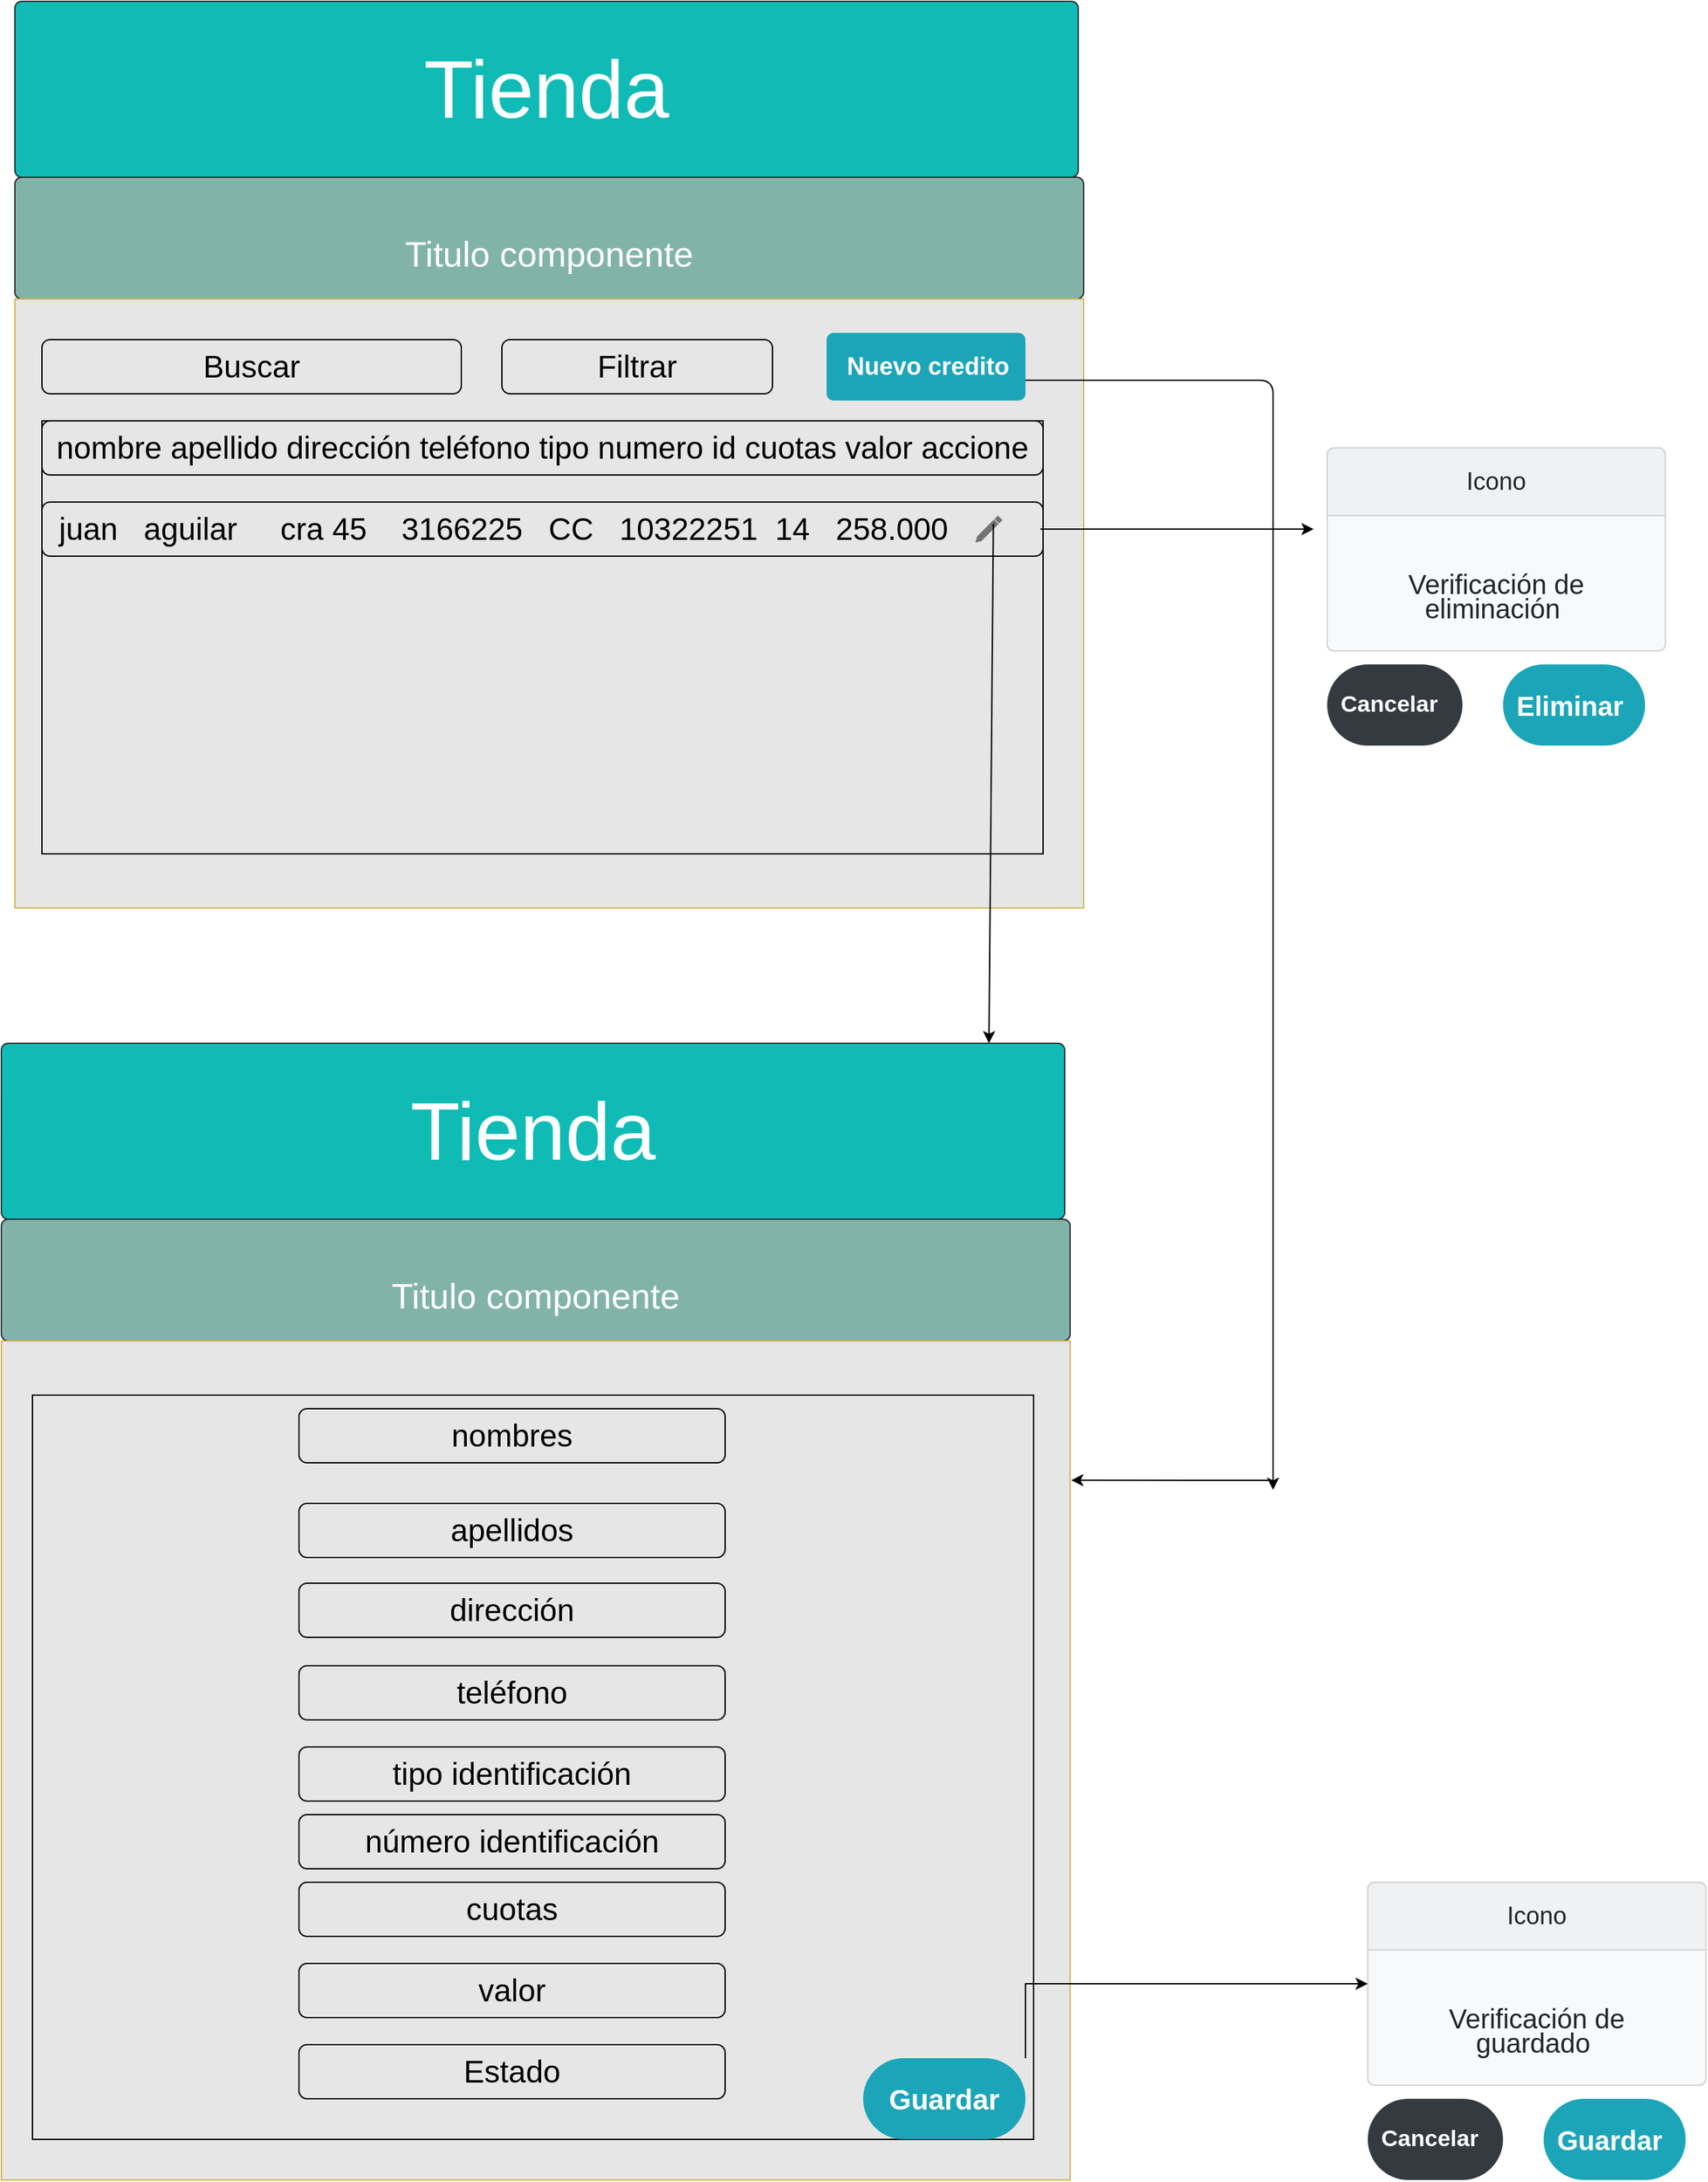 <mxfile version="14.5.3" type="device"><diagram id="eO6Pb0s_qHkAyqXOs68A" name="Page-1"><mxGraphModel dx="2370" dy="1323" grid="1" gridSize="10" guides="1" tooltips="1" connect="1" arrows="1" fold="1" page="1" pageScale="1" pageWidth="827" pageHeight="1169" math="0" shadow="0"><root><mxCell id="0"/><mxCell id="1" parent="0"/><mxCell id="grYX_wQ2U42jxV6rtMH9-17" value="Tienda" style="html=1;shadow=0;dashed=0;shape=mxgraph.bootstrap.rrect;rSize=5;strokeColor=#2D3338;html=1;whiteSpace=wrap;fontColor=#ffffff;verticalAlign=middle;align=center;spacing=20;fontSize=60;fillColor=#10BBB5;" vertex="1" parent="1"><mxGeometry x="80" width="786" height="130" as="geometry"/></mxCell><mxCell id="grYX_wQ2U42jxV6rtMH9-19" value="&lt;font style=&quot;font-size: 26px ; line-height: 0%&quot;&gt;Titulo componente&lt;/font&gt;" style="html=1;shadow=0;dashed=0;shape=mxgraph.bootstrap.rrect;rSize=5;strokeColor=#2D3338;html=1;whiteSpace=wrap;fontColor=#ffffff;verticalAlign=middle;align=center;spacing=20;fontSize=60;fillColor=#82B3A9;" vertex="1" parent="1"><mxGeometry x="80" y="130" width="790" height="90" as="geometry"/></mxCell><mxCell id="grYX_wQ2U42jxV6rtMH9-42" value="" style="rounded=0;whiteSpace=wrap;html=1;strokeColor=#d6b656;fillColor=#E6E6E6;" vertex="1" parent="1"><mxGeometry x="80" y="220" width="790" height="450" as="geometry"/></mxCell><mxCell id="grYX_wQ2U42jxV6rtMH9-43" value="&lt;font style=&quot;font-size: 23px&quot;&gt;Buscar&lt;/font&gt;" style="rounded=1;whiteSpace=wrap;html=1;fillColor=#E6E6E6;" vertex="1" parent="1"><mxGeometry x="100" y="250" width="310" height="40" as="geometry"/></mxCell><mxCell id="grYX_wQ2U42jxV6rtMH9-44" value="&lt;font style=&quot;font-size: 23px&quot;&gt;Filtrar&lt;/font&gt;" style="rounded=1;whiteSpace=wrap;html=1;fillColor=#E6E6E6;" vertex="1" parent="1"><mxGeometry x="440" y="250" width="200" height="40" as="geometry"/></mxCell><mxCell id="grYX_wQ2U42jxV6rtMH9-45" value="" style="rounded=0;whiteSpace=wrap;html=1;fillColor=#E6E6E6;" vertex="1" parent="1"><mxGeometry x="100" y="310" width="740" height="320" as="geometry"/></mxCell><mxCell id="grYX_wQ2U42jxV6rtMH9-58" value="&lt;span style=&quot;font-size: 23px&quot;&gt;juan&amp;nbsp; &amp;nbsp;aguilar&amp;nbsp; &amp;nbsp; &amp;nbsp;cra 45&amp;nbsp; &amp;nbsp; 3166225&amp;nbsp; &amp;nbsp;CC&amp;nbsp; &amp;nbsp;10322251&amp;nbsp; 14&amp;nbsp; &amp;nbsp;258.000&amp;nbsp; &amp;nbsp; &amp;nbsp; &amp;nbsp; &amp;nbsp;&lt;/span&gt;" style="rounded=1;whiteSpace=wrap;html=1;fillColor=#E6E6E6;" vertex="1" parent="1"><mxGeometry x="100" y="370" width="740" height="40" as="geometry"/></mxCell><mxCell id="grYX_wQ2U42jxV6rtMH9-59" value="&lt;span style=&quot;font-size: 23px&quot;&gt;nombre apellido dirección teléfono&amp;nbsp;tipo numero id cuotas valor accione&lt;/span&gt;" style="rounded=1;whiteSpace=wrap;html=1;fillColor=#E6E6E6;" vertex="1" parent="1"><mxGeometry x="100" y="310" width="740" height="40" as="geometry"/></mxCell><mxCell id="grYX_wQ2U42jxV6rtMH9-60" value="" style="shape=image;html=1;verticalAlign=top;verticalLabelPosition=bottom;labelBackgroundColor=#ffffff;imageAspect=0;aspect=fixed;image=https://cdn4.iconfinder.com/data/icons/ionicons/512/icon-ios7-trash-128.png;fillColor=#E6E6E6;" vertex="1" parent="1"><mxGeometry x="810" y="376" width="28" height="28" as="geometry"/></mxCell><mxCell id="grYX_wQ2U42jxV6rtMH9-61" value="" style="dashed=0;aspect=fixed;verticalLabelPosition=bottom;verticalAlign=top;align=center;shape=mxgraph.gmdl.edit;strokeColor=none;fillColor=#737373;shadow=0;" vertex="1" parent="1"><mxGeometry x="790" y="380" width="20" height="20" as="geometry"/></mxCell><mxCell id="grYX_wQ2U42jxV6rtMH9-62" value="&lt;font style=&quot;font-size: 18px&quot;&gt;&amp;nbsp; Nuevo credito&lt;/font&gt;" style="html=1;shadow=0;dashed=0;shape=mxgraph.bootstrap.rrect;rSize=5;strokeColor=none;strokeWidth=1;fillColor=#1CA5B8;fontColor=#FFFFFF;whiteSpace=wrap;align=left;verticalAlign=middle;spacingLeft=0;fontStyle=1;fontSize=14;spacing=5;" vertex="1" parent="1"><mxGeometry x="680" y="245" width="147" height="50" as="geometry"/></mxCell><mxCell id="grYX_wQ2U42jxV6rtMH9-63" value="" style="endArrow=classic;html=1;exitX=0.664;exitY=0.3;exitDx=0;exitDy=0;exitPerimeter=0;" edge="1" parent="1" source="grYX_wQ2U42jxV6rtMH9-61"><mxGeometry width="50" height="50" relative="1" as="geometry"><mxPoint x="750" y="550" as="sourcePoint"/><mxPoint x="800" y="770" as="targetPoint"/></mxGeometry></mxCell><mxCell id="grYX_wQ2U42jxV6rtMH9-64" value="Tienda" style="html=1;shadow=0;dashed=0;shape=mxgraph.bootstrap.rrect;rSize=5;strokeColor=#2D3338;html=1;whiteSpace=wrap;fontColor=#ffffff;verticalAlign=middle;align=center;spacing=20;fontSize=60;fillColor=#10BBB5;" vertex="1" parent="1"><mxGeometry x="70" y="770" width="786" height="130" as="geometry"/></mxCell><mxCell id="grYX_wQ2U42jxV6rtMH9-65" value="&lt;font style=&quot;font-size: 26px ; line-height: 0%&quot;&gt;Titulo componente&lt;/font&gt;" style="html=1;shadow=0;dashed=0;shape=mxgraph.bootstrap.rrect;rSize=5;strokeColor=#2D3338;html=1;whiteSpace=wrap;fontColor=#ffffff;verticalAlign=middle;align=center;spacing=20;fontSize=60;fillColor=#82B3A9;" vertex="1" parent="1"><mxGeometry x="70" y="900" width="790" height="90" as="geometry"/></mxCell><mxCell id="grYX_wQ2U42jxV6rtMH9-66" value="" style="rounded=0;whiteSpace=wrap;html=1;strokeColor=#d6b656;fillColor=#E6E6E6;" vertex="1" parent="1"><mxGeometry x="70" y="990" width="790" height="620" as="geometry"/></mxCell><mxCell id="grYX_wQ2U42jxV6rtMH9-69" value="" style="rounded=0;whiteSpace=wrap;html=1;fillColor=#E6E6E6;" vertex="1" parent="1"><mxGeometry x="93" y="1030" width="740" height="550" as="geometry"/></mxCell><mxCell id="grYX_wQ2U42jxV6rtMH9-71" value="&lt;span style=&quot;font-size: 23px&quot;&gt;nombres&lt;/span&gt;" style="rounded=1;whiteSpace=wrap;html=1;fillColor=#E6E6E6;" vertex="1" parent="1"><mxGeometry x="290" y="1040" width="315" height="40" as="geometry"/></mxCell><mxCell id="grYX_wQ2U42jxV6rtMH9-81" value="&lt;span style=&quot;font-size: 23px&quot;&gt;apellidos&lt;/span&gt;" style="rounded=1;whiteSpace=wrap;html=1;fillColor=#E6E6E6;" vertex="1" parent="1"><mxGeometry x="290" y="1110" width="315" height="40" as="geometry"/></mxCell><mxCell id="grYX_wQ2U42jxV6rtMH9-82" value="&lt;span style=&quot;font-size: 23px&quot;&gt;dirección&lt;/span&gt;" style="rounded=1;whiteSpace=wrap;html=1;fillColor=#E6E6E6;" vertex="1" parent="1"><mxGeometry x="290" y="1169" width="315" height="40" as="geometry"/></mxCell><mxCell id="grYX_wQ2U42jxV6rtMH9-83" value="&lt;span style=&quot;font-size: 23px&quot;&gt;teléfono&lt;/span&gt;" style="rounded=1;whiteSpace=wrap;html=1;fillColor=#E6E6E6;" vertex="1" parent="1"><mxGeometry x="290" y="1230" width="315" height="40" as="geometry"/></mxCell><mxCell id="grYX_wQ2U42jxV6rtMH9-84" value="&lt;span style=&quot;font-size: 23px&quot;&gt;tipo identificación&lt;/span&gt;" style="rounded=1;whiteSpace=wrap;html=1;fillColor=#E6E6E6;" vertex="1" parent="1"><mxGeometry x="290" y="1290" width="315" height="40" as="geometry"/></mxCell><mxCell id="grYX_wQ2U42jxV6rtMH9-85" value="&lt;span style=&quot;font-size: 23px&quot;&gt;número identificación&lt;/span&gt;" style="rounded=1;whiteSpace=wrap;html=1;fillColor=#E6E6E6;" vertex="1" parent="1"><mxGeometry x="290" y="1340" width="315" height="40" as="geometry"/></mxCell><mxCell id="grYX_wQ2U42jxV6rtMH9-86" value="&lt;span style=&quot;font-size: 23px&quot;&gt;cuotas&lt;/span&gt;" style="rounded=1;whiteSpace=wrap;html=1;fillColor=#E6E6E6;" vertex="1" parent="1"><mxGeometry x="290" y="1390" width="315" height="40" as="geometry"/></mxCell><mxCell id="grYX_wQ2U42jxV6rtMH9-87" value="&lt;span style=&quot;font-size: 23px&quot;&gt;valor&lt;/span&gt;" style="rounded=1;whiteSpace=wrap;html=1;fillColor=#E6E6E6;" vertex="1" parent="1"><mxGeometry x="290" y="1450" width="315" height="40" as="geometry"/></mxCell><mxCell id="grYX_wQ2U42jxV6rtMH9-88" value="&lt;span style=&quot;font-size: 23px&quot;&gt;Estado&lt;/span&gt;" style="rounded=1;whiteSpace=wrap;html=1;fillColor=#E6E6E6;" vertex="1" parent="1"><mxGeometry x="290" y="1510" width="315" height="40" as="geometry"/></mxCell><mxCell id="grYX_wQ2U42jxV6rtMH9-92" value="" style="endArrow=classic;html=1;exitX=1;exitY=0.5;exitDx=0;exitDy=0;" edge="1" parent="1" source="grYX_wQ2U42jxV6rtMH9-60"><mxGeometry width="50" height="50" relative="1" as="geometry"><mxPoint x="1070" y="450" as="sourcePoint"/><mxPoint x="1040" y="390" as="targetPoint"/></mxGeometry></mxCell><mxCell id="grYX_wQ2U42jxV6rtMH9-93" value="&lt;span style=&quot;font-size: 20px ; line-height: 70%&quot;&gt;Verificación de eliminación&amp;nbsp;&lt;/span&gt;" style="html=1;shadow=0;dashed=0;shape=mxgraph.bootstrap.rrect;rSize=5;strokeColor=#D2D3D4;html=1;whiteSpace=wrap;fillColor=#F8F9FA;fontColor=#212529;verticalAlign=bottom;align=center;spacing=20;spacingBottom=0;fontSize=14;" vertex="1" parent="1"><mxGeometry x="1050" y="330" width="250" height="150" as="geometry"/></mxCell><mxCell id="grYX_wQ2U42jxV6rtMH9-94" value="Icono" style="html=1;shadow=0;dashed=0;shape=mxgraph.bootstrap.topButton;rSize=5;perimeter=none;whiteSpace=wrap;fillColor=#F0F1F2;strokeColor=#D2D3D4;fontColor=#212529;resizeWidth=1;fontSize=18;align=center;spacing=20;" vertex="1" parent="grYX_wQ2U42jxV6rtMH9-93"><mxGeometry width="250" height="50" relative="1" as="geometry"/></mxCell><mxCell id="grYX_wQ2U42jxV6rtMH9-95" value="&lt;font style=&quot;font-size: 20px&quot;&gt;Eliminar&lt;/font&gt;" style="rounded=1;whiteSpace=wrap;html=1;arcSize=50;strokeColor=none;strokeWidth=1;fillColor=#1CA5B8;fontColor=#ffffff;whiteSpace=wrap;align=left;verticalAlign=middle;spacingLeft=0;fontStyle=1;fontSize=14;spacing=10;" vertex="1" parent="1"><mxGeometry x="1180" y="490" width="105" height="60" as="geometry"/></mxCell><mxCell id="grYX_wQ2U42jxV6rtMH9-97" value="&lt;font style=&quot;font-size: 17px&quot;&gt;Cancelar&lt;/font&gt;" style="rounded=1;whiteSpace=wrap;html=1;arcSize=50;strokeColor=none;strokeWidth=1;fillColor=#343A40;fontColor=#ffffff;whiteSpace=wrap;align=left;verticalAlign=middle;spacingLeft=0;fontStyle=1;fontSize=14;spacing=10;" vertex="1" parent="1"><mxGeometry x="1050" y="490" width="100" height="60" as="geometry"/></mxCell><mxCell id="grYX_wQ2U42jxV6rtMH9-98" value="" style="edgeStyle=elbowEdgeStyle;elbow=vertical;endArrow=classic;html=1;" edge="1" parent="1" source="grYX_wQ2U42jxV6rtMH9-62"><mxGeometry width="50" height="50" relative="1" as="geometry"><mxPoint x="960" y="670" as="sourcePoint"/><mxPoint x="1010" y="1100" as="targetPoint"/><Array as="points"><mxPoint x="1040" y="280"/></Array></mxGeometry></mxCell><mxCell id="grYX_wQ2U42jxV6rtMH9-99" value="" style="endArrow=classic;html=1;entryX=1.001;entryY=0.166;entryDx=0;entryDy=0;entryPerimeter=0;" edge="1" parent="1" target="grYX_wQ2U42jxV6rtMH9-66"><mxGeometry width="50" height="50" relative="1" as="geometry"><mxPoint x="1010" y="1093" as="sourcePoint"/><mxPoint x="1060" y="1150" as="targetPoint"/></mxGeometry></mxCell><mxCell id="grYX_wQ2U42jxV6rtMH9-100" value="&lt;span style=&quot;font-size: 20px ; line-height: 70%&quot;&gt;Verificación de guardado&amp;nbsp;&lt;/span&gt;" style="html=1;shadow=0;dashed=0;shape=mxgraph.bootstrap.rrect;rSize=5;strokeColor=#D2D3D4;html=1;whiteSpace=wrap;fillColor=#F8F9FA;fontColor=#212529;verticalAlign=bottom;align=center;spacing=20;spacingBottom=0;fontSize=14;" vertex="1" parent="1"><mxGeometry x="1080" y="1390" width="250" height="150" as="geometry"/></mxCell><mxCell id="grYX_wQ2U42jxV6rtMH9-101" value="Icono" style="html=1;shadow=0;dashed=0;shape=mxgraph.bootstrap.topButton;rSize=5;perimeter=none;whiteSpace=wrap;fillColor=#F0F1F2;strokeColor=#D2D3D4;fontColor=#212529;resizeWidth=1;fontSize=18;align=center;spacing=20;" vertex="1" parent="grYX_wQ2U42jxV6rtMH9-100"><mxGeometry width="250" height="50" relative="1" as="geometry"/></mxCell><mxCell id="grYX_wQ2U42jxV6rtMH9-102" value="&lt;font style=&quot;font-size: 20px&quot;&gt;Guardar&lt;/font&gt;" style="rounded=1;whiteSpace=wrap;html=1;arcSize=50;strokeColor=none;strokeWidth=1;fillColor=#1CA5B8;fontColor=#ffffff;whiteSpace=wrap;align=left;verticalAlign=middle;spacingLeft=0;fontStyle=1;fontSize=14;spacing=10;" vertex="1" parent="1"><mxGeometry x="1210" y="1550" width="105" height="60" as="geometry"/></mxCell><mxCell id="grYX_wQ2U42jxV6rtMH9-103" value="&lt;font style=&quot;font-size: 17px&quot;&gt;Cancelar&lt;/font&gt;" style="rounded=1;whiteSpace=wrap;html=1;arcSize=50;strokeColor=none;strokeWidth=1;fillColor=#343A40;fontColor=#ffffff;whiteSpace=wrap;align=left;verticalAlign=middle;spacingLeft=0;fontStyle=1;fontSize=14;spacing=10;" vertex="1" parent="1"><mxGeometry x="1080" y="1550" width="100" height="60" as="geometry"/></mxCell><mxCell id="grYX_wQ2U42jxV6rtMH9-105" style="edgeStyle=orthogonalEdgeStyle;rounded=0;orthogonalLoop=1;jettySize=auto;html=1;exitX=1;exitY=0;exitDx=0;exitDy=0;" edge="1" parent="1" source="grYX_wQ2U42jxV6rtMH9-104" target="grYX_wQ2U42jxV6rtMH9-100"><mxGeometry relative="1" as="geometry"/></mxCell><mxCell id="grYX_wQ2U42jxV6rtMH9-104" value="&lt;font style=&quot;font-size: 21px&quot;&gt;Guardar&lt;/font&gt;" style="rounded=1;whiteSpace=wrap;html=1;arcSize=50;strokeColor=none;strokeWidth=1;fillColor=#1CA5B8;fontColor=#ffffff;whiteSpace=wrap;align=center;verticalAlign=middle;spacingLeft=0;fontStyle=1;fontSize=14;spacing=10;" vertex="1" parent="1"><mxGeometry x="707" y="1520" width="120" height="60" as="geometry"/></mxCell></root></mxGraphModel></diagram></mxfile>